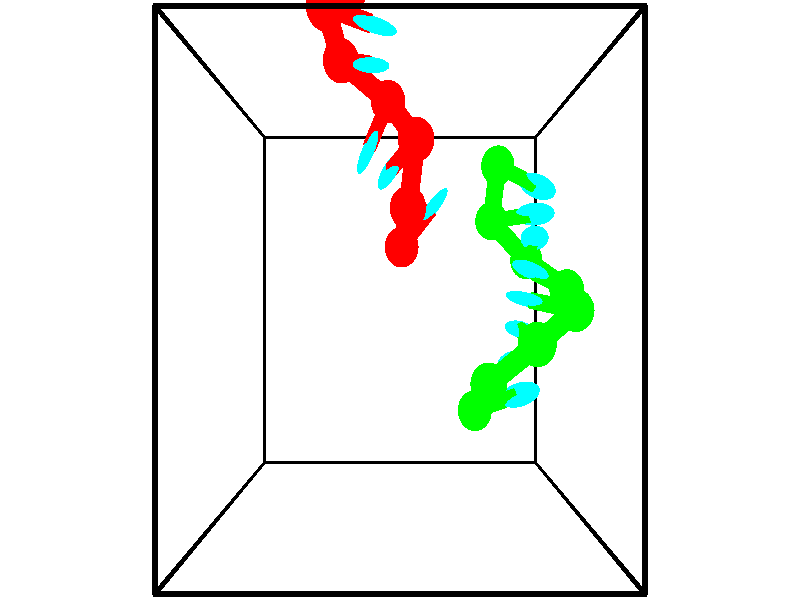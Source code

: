 // switches for output
#declare DRAW_BASES = 1; // possible values are 0, 1; only relevant for DNA ribbons
#declare DRAW_BASES_TYPE = 3; // possible values are 1, 2, 3; only relevant for DNA ribbons
#declare DRAW_FOG = 0; // set to 1 to enable fog

#include "colors.inc"

#include "transforms.inc"
background { rgb <1, 1, 1>}

#default {
   normal{
       ripples 0.25
       frequency 0.20
       turbulence 0.2
       lambda 5
   }
	finish {
		phong 0.1
		phong_size 40.
	}
}

// original window dimensions: 1024x640


// camera settings

camera {
	sky <-0, 1, 0>
	up <-0, 1, 0>
	right 1.6 * <1, 0, 0>
	location <2.5, 2.5, 11.1562>
	look_at <2.5, 2.5, 2.5>
	direction <0, 0, -8.6562>
	angle 67.0682
}


# declare cpy_camera_pos = <2.5, 2.5, 11.1562>;
# if (DRAW_FOG = 1)
fog {
	fog_type 2
	up vnormalize(cpy_camera_pos)
	color rgbt<1,1,1,0.3>
	distance 1e-5
	fog_alt 3e-3
	fog_offset 4
}
# end


// LIGHTS

# declare lum = 6;
global_settings {
	ambient_light rgb lum * <0.05, 0.05, 0.05>
	max_trace_level 15
}# declare cpy_direct_light_amount = 0.25;
light_source
{	1000 * <-1, -1, 1>,
	rgb lum * cpy_direct_light_amount
	parallel
}

light_source
{	1000 * <1, 1, -1>,
	rgb lum * cpy_direct_light_amount
	parallel
}

// strand 0

// nucleotide -1

// particle -1
sphere {
	<2.479228, 5.573226, 4.537302> 0.250000
	pigment { color rgbt <1,0,0,0> }
	no_shadow
}
cylinder {
	<2.485252, 5.804680, 4.211122>,  <2.488867, 5.943552, 4.015414>, 0.100000
	pigment { color rgbt <1,0,0,0> }
	no_shadow
}
cylinder {
	<2.485252, 5.804680, 4.211122>,  <2.479228, 5.573226, 4.537302>, 0.100000
	pigment { color rgbt <1,0,0,0> }
	no_shadow
}

// particle -1
sphere {
	<2.485252, 5.804680, 4.211122> 0.100000
	pigment { color rgbt <1,0,0,0> }
	no_shadow
}
sphere {
	0, 1
	scale<0.080000,0.200000,0.300000>
	matrix <-0.278944, -0.780732, -0.559150,
		-0.960189, 0.235885, 0.149649,
		0.015060, 0.578633, -0.815449,
		2.489770, 5.978270, 3.966487>
	pigment { color rgbt <0,1,1,0> }
	no_shadow
}
cylinder {
	<1.896331, 5.548615, 4.174123>,  <2.479228, 5.573226, 4.537302>, 0.130000
	pigment { color rgbt <1,0,0,0> }
	no_shadow
}

// nucleotide -1

// particle -1
sphere {
	<1.896331, 5.548615, 4.174123> 0.250000
	pigment { color rgbt <1,0,0,0> }
	no_shadow
}
cylinder {
	<2.171513, 5.633770, 3.896591>,  <2.336621, 5.684863, 3.730072>, 0.100000
	pigment { color rgbt <1,0,0,0> }
	no_shadow
}
cylinder {
	<2.171513, 5.633770, 3.896591>,  <1.896331, 5.548615, 4.174123>, 0.100000
	pigment { color rgbt <1,0,0,0> }
	no_shadow
}

// particle -1
sphere {
	<2.171513, 5.633770, 3.896591> 0.100000
	pigment { color rgbt <1,0,0,0> }
	no_shadow
}
sphere {
	0, 1
	scale<0.080000,0.200000,0.300000>
	matrix <-0.274090, -0.809001, -0.519992,
		-0.672008, 0.547902, -0.498205,
		0.687953, 0.212886, -0.693830,
		2.377898, 5.697636, 3.688442>
	pigment { color rgbt <0,1,1,0> }
	no_shadow
}
cylinder {
	<1.538723, 5.648900, 3.375380>,  <1.896331, 5.548615, 4.174123>, 0.130000
	pigment { color rgbt <1,0,0,0> }
	no_shadow
}

// nucleotide -1

// particle -1
sphere {
	<1.538723, 5.648900, 3.375380> 0.250000
	pigment { color rgbt <1,0,0,0> }
	no_shadow
}
cylinder {
	<1.904158, 5.507687, 3.456103>,  <2.123419, 5.422959, 3.504537>, 0.100000
	pigment { color rgbt <1,0,0,0> }
	no_shadow
}
cylinder {
	<1.904158, 5.507687, 3.456103>,  <1.538723, 5.648900, 3.375380>, 0.100000
	pigment { color rgbt <1,0,0,0> }
	no_shadow
}

// particle -1
sphere {
	<1.904158, 5.507687, 3.456103> 0.100000
	pigment { color rgbt <1,0,0,0> }
	no_shadow
}
sphere {
	0, 1
	scale<0.080000,0.200000,0.300000>
	matrix <-0.235121, -0.863506, -0.446179,
		0.331778, 0.360174, -0.871893,
		0.913587, -0.353033, 0.201807,
		2.178234, 5.401777, 3.516645>
	pigment { color rgbt <0,1,1,0> }
	no_shadow
}
cylinder {
	<1.681291, 5.266688, 2.777033>,  <1.538723, 5.648900, 3.375380>, 0.130000
	pigment { color rgbt <1,0,0,0> }
	no_shadow
}

// nucleotide -1

// particle -1
sphere {
	<1.681291, 5.266688, 2.777033> 0.250000
	pigment { color rgbt <1,0,0,0> }
	no_shadow
}
cylinder {
	<1.931927, 5.145748, 3.064358>,  <2.082308, 5.073184, 3.236752>, 0.100000
	pigment { color rgbt <1,0,0,0> }
	no_shadow
}
cylinder {
	<1.931927, 5.145748, 3.064358>,  <1.681291, 5.266688, 2.777033>, 0.100000
	pigment { color rgbt <1,0,0,0> }
	no_shadow
}

// particle -1
sphere {
	<1.931927, 5.145748, 3.064358> 0.100000
	pigment { color rgbt <1,0,0,0> }
	no_shadow
}
sphere {
	0, 1
	scale<0.080000,0.200000,0.300000>
	matrix <-0.011326, -0.925115, -0.379519,
		0.779268, 0.229667, -0.583091,
		0.626589, -0.302351, 0.718311,
		2.119903, 5.055043, 3.279851>
	pigment { color rgbt <0,1,1,0> }
	no_shadow
}
cylinder {
	<2.327194, 4.896820, 2.413725>,  <1.681291, 5.266688, 2.777033>, 0.130000
	pigment { color rgbt <1,0,0,0> }
	no_shadow
}

// nucleotide -1

// particle -1
sphere {
	<2.327194, 4.896820, 2.413725> 0.250000
	pigment { color rgbt <1,0,0,0> }
	no_shadow
}
cylinder {
	<2.162519, 4.537815, 2.476955>,  <2.063715, 4.322412, 2.514893>, 0.100000
	pigment { color rgbt <1,0,0,0> }
	no_shadow
}
cylinder {
	<2.162519, 4.537815, 2.476955>,  <2.327194, 4.896820, 2.413725>, 0.100000
	pigment { color rgbt <1,0,0,0> }
	no_shadow
}

// particle -1
sphere {
	<2.162519, 4.537815, 2.476955> 0.100000
	pigment { color rgbt <1,0,0,0> }
	no_shadow
}
sphere {
	0, 1
	scale<0.080000,0.200000,0.300000>
	matrix <0.852727, -0.440571, -0.280632,
		0.321514, 0.019262, 0.946709,
		-0.411687, -0.897511, 0.158075,
		2.039013, 4.268562, 2.524378>
	pigment { color rgbt <0,1,1,0> }
	no_shadow
}
cylinder {
	<2.720600, 4.328524, 2.908361>,  <2.327194, 4.896820, 2.413725>, 0.130000
	pigment { color rgbt <1,0,0,0> }
	no_shadow
}

// nucleotide -1

// particle -1
sphere {
	<2.720600, 4.328524, 2.908361> 0.250000
	pigment { color rgbt <1,0,0,0> }
	no_shadow
}
cylinder {
	<2.505650, 4.170765, 2.610186>,  <2.376679, 4.076110, 2.431281>, 0.100000
	pigment { color rgbt <1,0,0,0> }
	no_shadow
}
cylinder {
	<2.505650, 4.170765, 2.610186>,  <2.720600, 4.328524, 2.908361>, 0.100000
	pigment { color rgbt <1,0,0,0> }
	no_shadow
}

// particle -1
sphere {
	<2.505650, 4.170765, 2.610186> 0.100000
	pigment { color rgbt <1,0,0,0> }
	no_shadow
}
sphere {
	0, 1
	scale<0.080000,0.200000,0.300000>
	matrix <0.827551, -0.416854, -0.376020,
		-0.162438, -0.818953, 0.550391,
		-0.537376, -0.394397, -0.745438,
		2.344437, 4.052446, 2.386554>
	pigment { color rgbt <0,1,1,0> }
	no_shadow
}
cylinder {
	<2.609608, 3.557416, 2.849573>,  <2.720600, 4.328524, 2.908361>, 0.130000
	pigment { color rgbt <1,0,0,0> }
	no_shadow
}

// nucleotide -1

// particle -1
sphere {
	<2.609608, 3.557416, 2.849573> 0.250000
	pigment { color rgbt <1,0,0,0> }
	no_shadow
}
cylinder {
	<2.630993, 3.747253, 2.498141>,  <2.643824, 3.861156, 2.287282>, 0.100000
	pigment { color rgbt <1,0,0,0> }
	no_shadow
}
cylinder {
	<2.630993, 3.747253, 2.498141>,  <2.609608, 3.557416, 2.849573>, 0.100000
	pigment { color rgbt <1,0,0,0> }
	no_shadow
}

// particle -1
sphere {
	<2.630993, 3.747253, 2.498141> 0.100000
	pigment { color rgbt <1,0,0,0> }
	no_shadow
}
sphere {
	0, 1
	scale<0.080000,0.200000,0.300000>
	matrix <0.909902, -0.385603, -0.152928,
		-0.411362, -0.791246, -0.452450,
		0.053462, 0.474594, -0.878579,
		2.647032, 3.889632, 2.234567>
	pigment { color rgbt <0,1,1,0> }
	no_shadow
}
cylinder {
	<2.524186, 3.151848, 2.214408>,  <2.609608, 3.557416, 2.849573>, 0.130000
	pigment { color rgbt <1,0,0,0> }
	no_shadow
}

// nucleotide -1

// particle -1
sphere {
	<2.524186, 3.151848, 2.214408> 0.250000
	pigment { color rgbt <1,0,0,0> }
	no_shadow
}
cylinder {
	<2.795589, 3.443726, 2.180530>,  <2.958431, 3.618852, 2.160203>, 0.100000
	pigment { color rgbt <1,0,0,0> }
	no_shadow
}
cylinder {
	<2.795589, 3.443726, 2.180530>,  <2.524186, 3.151848, 2.214408>, 0.100000
	pigment { color rgbt <1,0,0,0> }
	no_shadow
}

// particle -1
sphere {
	<2.795589, 3.443726, 2.180530> 0.100000
	pigment { color rgbt <1,0,0,0> }
	no_shadow
}
sphere {
	0, 1
	scale<0.080000,0.200000,0.300000>
	matrix <0.734396, -0.671139, 0.101170,
		0.016980, -0.130845, -0.991257,
		0.678509, 0.729693, -0.084696,
		2.999142, 3.662634, 2.155121>
	pigment { color rgbt <0,1,1,0> }
	no_shadow
}
// strand 1

// nucleotide -1

// particle -1
sphere {
	<3.986423, 4.204685, 1.972428> 0.250000
	pigment { color rgbt <0,1,0,0> }
	no_shadow
}
cylinder {
	<4.352043, 4.064854, 1.890155>,  <4.571415, 3.980955, 1.840791>, 0.100000
	pigment { color rgbt <0,1,0,0> }
	no_shadow
}
cylinder {
	<4.352043, 4.064854, 1.890155>,  <3.986423, 4.204685, 1.972428>, 0.100000
	pigment { color rgbt <0,1,0,0> }
	no_shadow
}

// particle -1
sphere {
	<4.352043, 4.064854, 1.890155> 0.100000
	pigment { color rgbt <0,1,0,0> }
	no_shadow
}
sphere {
	0, 1
	scale<0.080000,0.200000,0.300000>
	matrix <-0.190115, -0.817216, 0.544072,
		-0.358282, -0.458206, -0.813438,
		0.914052, -0.349578, -0.205682,
		4.626258, 3.959980, 1.828451>
	pigment { color rgbt <0,1,1,0> }
	no_shadow
}
cylinder {
	<3.933726, 3.534468, 1.676669>,  <3.986423, 4.204685, 1.972428>, 0.130000
	pigment { color rgbt <0,1,0,0> }
	no_shadow
}

// nucleotide -1

// particle -1
sphere {
	<3.933726, 3.534468, 1.676669> 0.250000
	pigment { color rgbt <0,1,0,0> }
	no_shadow
}
cylinder {
	<4.277344, 3.560440, 1.879775>,  <4.483515, 3.576023, 2.001639>, 0.100000
	pigment { color rgbt <0,1,0,0> }
	no_shadow
}
cylinder {
	<4.277344, 3.560440, 1.879775>,  <3.933726, 3.534468, 1.676669>, 0.100000
	pigment { color rgbt <0,1,0,0> }
	no_shadow
}

// particle -1
sphere {
	<4.277344, 3.560440, 1.879775> 0.100000
	pigment { color rgbt <0,1,0,0> }
	no_shadow
}
sphere {
	0, 1
	scale<0.080000,0.200000,0.300000>
	matrix <-0.228217, -0.839313, 0.493428,
		0.458212, -0.539758, -0.706190,
		0.859045, 0.064930, 0.507765,
		4.535058, 3.579919, 2.032104>
	pigment { color rgbt <0,1,1,0> }
	no_shadow
}
cylinder {
	<4.506260, 3.024094, 1.564852>,  <3.933726, 3.534468, 1.676669>, 0.130000
	pigment { color rgbt <0,1,0,0> }
	no_shadow
}

// nucleotide -1

// particle -1
sphere {
	<4.506260, 3.024094, 1.564852> 0.250000
	pigment { color rgbt <0,1,0,0> }
	no_shadow
}
cylinder {
	<4.496956, 3.161137, 1.940528>,  <4.491373, 3.243362, 2.165934>, 0.100000
	pigment { color rgbt <0,1,0,0> }
	no_shadow
}
cylinder {
	<4.496956, 3.161137, 1.940528>,  <4.506260, 3.024094, 1.564852>, 0.100000
	pigment { color rgbt <0,1,0,0> }
	no_shadow
}

// particle -1
sphere {
	<4.496956, 3.161137, 1.940528> 0.100000
	pigment { color rgbt <0,1,0,0> }
	no_shadow
}
sphere {
	0, 1
	scale<0.080000,0.200000,0.300000>
	matrix <-0.190135, -0.923814, 0.332288,
		0.981482, -0.170844, 0.086631,
		-0.023261, 0.342606, 0.939191,
		4.489977, 3.263919, 2.222286>
	pigment { color rgbt <0,1,1,0> }
	no_shadow
}
cylinder {
	<4.987548, 2.632660, 2.142034>,  <4.506260, 3.024094, 1.564852>, 0.130000
	pigment { color rgbt <0,1,0,0> }
	no_shadow
}

// nucleotide -1

// particle -1
sphere {
	<4.987548, 2.632660, 2.142034> 0.250000
	pigment { color rgbt <0,1,0,0> }
	no_shadow
}
cylinder {
	<4.644911, 2.760754, 2.303873>,  <4.439329, 2.837610, 2.400976>, 0.100000
	pigment { color rgbt <0,1,0,0> }
	no_shadow
}
cylinder {
	<4.644911, 2.760754, 2.303873>,  <4.987548, 2.632660, 2.142034>, 0.100000
	pigment { color rgbt <0,1,0,0> }
	no_shadow
}

// particle -1
sphere {
	<4.644911, 2.760754, 2.303873> 0.100000
	pigment { color rgbt <0,1,0,0> }
	no_shadow
}
sphere {
	0, 1
	scale<0.080000,0.200000,0.300000>
	matrix <-0.256155, -0.944582, 0.205305,
		0.447921, 0.072223, 0.891151,
		-0.856593, 0.320233, 0.404597,
		4.387933, 2.856824, 2.425252>
	pigment { color rgbt <0,1,1,0> }
	no_shadow
}
cylinder {
	<4.921578, 2.382357, 2.827085>,  <4.987548, 2.632660, 2.142034>, 0.130000
	pigment { color rgbt <0,1,0,0> }
	no_shadow
}

// nucleotide -1

// particle -1
sphere {
	<4.921578, 2.382357, 2.827085> 0.250000
	pigment { color rgbt <0,1,0,0> }
	no_shadow
}
cylinder {
	<4.568426, 2.453617, 2.653288>,  <4.356534, 2.496373, 2.549010>, 0.100000
	pigment { color rgbt <0,1,0,0> }
	no_shadow
}
cylinder {
	<4.568426, 2.453617, 2.653288>,  <4.921578, 2.382357, 2.827085>, 0.100000
	pigment { color rgbt <0,1,0,0> }
	no_shadow
}

// particle -1
sphere {
	<4.568426, 2.453617, 2.653288> 0.100000
	pigment { color rgbt <0,1,0,0> }
	no_shadow
}
sphere {
	0, 1
	scale<0.080000,0.200000,0.300000>
	matrix <-0.230907, -0.970357, 0.071335,
		-0.408904, 0.163307, 0.897846,
		-0.882881, 0.178150, -0.434492,
		4.303562, 2.507062, 2.522940>
	pigment { color rgbt <0,1,1,0> }
	no_shadow
}
cylinder {
	<4.321077, 2.008233, 3.144760>,  <4.921578, 2.382357, 2.827085>, 0.130000
	pigment { color rgbt <0,1,0,0> }
	no_shadow
}

// nucleotide -1

// particle -1
sphere {
	<4.321077, 2.008233, 3.144760> 0.250000
	pigment { color rgbt <0,1,0,0> }
	no_shadow
}
cylinder {
	<4.265356, 2.089447, 2.757075>,  <4.231923, 2.138175, 2.524465>, 0.100000
	pigment { color rgbt <0,1,0,0> }
	no_shadow
}
cylinder {
	<4.265356, 2.089447, 2.757075>,  <4.321077, 2.008233, 3.144760>, 0.100000
	pigment { color rgbt <0,1,0,0> }
	no_shadow
}

// particle -1
sphere {
	<4.265356, 2.089447, 2.757075> 0.100000
	pigment { color rgbt <0,1,0,0> }
	no_shadow
}
sphere {
	0, 1
	scale<0.080000,0.200000,0.300000>
	matrix <-0.043312, -0.979067, -0.198875,
		-0.989302, 0.014275, 0.145179,
		-0.139302, 0.203036, -0.969212,
		4.223565, 2.150358, 2.466312>
	pigment { color rgbt <0,1,1,0> }
	no_shadow
}
cylinder {
	<3.722371, 1.530774, 2.833969>,  <4.321077, 2.008233, 3.144760>, 0.130000
	pigment { color rgbt <0,1,0,0> }
	no_shadow
}

// nucleotide -1

// particle -1
sphere {
	<3.722371, 1.530774, 2.833969> 0.250000
	pigment { color rgbt <0,1,0,0> }
	no_shadow
}
cylinder {
	<3.967960, 1.657806, 2.544921>,  <4.115314, 1.734026, 2.371492>, 0.100000
	pigment { color rgbt <0,1,0,0> }
	no_shadow
}
cylinder {
	<3.967960, 1.657806, 2.544921>,  <3.722371, 1.530774, 2.833969>, 0.100000
	pigment { color rgbt <0,1,0,0> }
	no_shadow
}

// particle -1
sphere {
	<3.967960, 1.657806, 2.544921> 0.100000
	pigment { color rgbt <0,1,0,0> }
	no_shadow
}
sphere {
	0, 1
	scale<0.080000,0.200000,0.300000>
	matrix <0.097567, -0.939002, -0.329780,
		-0.783274, 0.131973, -0.607508,
		0.613973, 0.317581, -0.722620,
		4.152152, 1.753081, 2.328135>
	pigment { color rgbt <0,1,1,0> }
	no_shadow
}
cylinder {
	<3.609369, 1.131252, 2.193931>,  <3.722371, 1.530774, 2.833969>, 0.130000
	pigment { color rgbt <0,1,0,0> }
	no_shadow
}

// nucleotide -1

// particle -1
sphere {
	<3.609369, 1.131252, 2.193931> 0.250000
	pigment { color rgbt <0,1,0,0> }
	no_shadow
}
cylinder {
	<3.992887, 1.244850, 2.190958>,  <4.222999, 1.313009, 2.189174>, 0.100000
	pigment { color rgbt <0,1,0,0> }
	no_shadow
}
cylinder {
	<3.992887, 1.244850, 2.190958>,  <3.609369, 1.131252, 2.193931>, 0.100000
	pigment { color rgbt <0,1,0,0> }
	no_shadow
}

// particle -1
sphere {
	<3.992887, 1.244850, 2.190958> 0.100000
	pigment { color rgbt <0,1,0,0> }
	no_shadow
}
sphere {
	0, 1
	scale<0.080000,0.200000,0.300000>
	matrix <0.236496, -0.812386, -0.533009,
		-0.157411, 0.509290, -0.846077,
		0.958797, 0.283995, -0.007433,
		4.280527, 1.330049, 2.188728>
	pigment { color rgbt <0,1,1,0> }
	no_shadow
}
// box output
cylinder {
	<0.000000, 0.000000, 0.000000>,  <5.000000, 0.000000, 0.000000>, 0.025000
	pigment { color rgbt <0,0,0,0> }
	no_shadow
}
cylinder {
	<0.000000, 0.000000, 0.000000>,  <0.000000, 5.000000, 0.000000>, 0.025000
	pigment { color rgbt <0,0,0,0> }
	no_shadow
}
cylinder {
	<0.000000, 0.000000, 0.000000>,  <0.000000, 0.000000, 5.000000>, 0.025000
	pigment { color rgbt <0,0,0,0> }
	no_shadow
}
cylinder {
	<5.000000, 5.000000, 5.000000>,  <0.000000, 5.000000, 5.000000>, 0.025000
	pigment { color rgbt <0,0,0,0> }
	no_shadow
}
cylinder {
	<5.000000, 5.000000, 5.000000>,  <5.000000, 0.000000, 5.000000>, 0.025000
	pigment { color rgbt <0,0,0,0> }
	no_shadow
}
cylinder {
	<5.000000, 5.000000, 5.000000>,  <5.000000, 5.000000, 0.000000>, 0.025000
	pigment { color rgbt <0,0,0,0> }
	no_shadow
}
cylinder {
	<0.000000, 0.000000, 5.000000>,  <0.000000, 5.000000, 5.000000>, 0.025000
	pigment { color rgbt <0,0,0,0> }
	no_shadow
}
cylinder {
	<0.000000, 0.000000, 5.000000>,  <5.000000, 0.000000, 5.000000>, 0.025000
	pigment { color rgbt <0,0,0,0> }
	no_shadow
}
cylinder {
	<5.000000, 5.000000, 0.000000>,  <0.000000, 5.000000, 0.000000>, 0.025000
	pigment { color rgbt <0,0,0,0> }
	no_shadow
}
cylinder {
	<5.000000, 5.000000, 0.000000>,  <5.000000, 0.000000, 0.000000>, 0.025000
	pigment { color rgbt <0,0,0,0> }
	no_shadow
}
cylinder {
	<5.000000, 0.000000, 5.000000>,  <5.000000, 0.000000, 0.000000>, 0.025000
	pigment { color rgbt <0,0,0,0> }
	no_shadow
}
cylinder {
	<0.000000, 5.000000, 0.000000>,  <0.000000, 5.000000, 5.000000>, 0.025000
	pigment { color rgbt <0,0,0,0> }
	no_shadow
}
// end of box output
